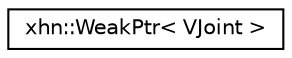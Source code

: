 digraph "Graphical Class Hierarchy"
{
  edge [fontname="Helvetica",fontsize="10",labelfontname="Helvetica",labelfontsize="10"];
  node [fontname="Helvetica",fontsize="10",shape=record];
  rankdir="LR";
  Node1 [label="xhn::WeakPtr\< VJoint \>",height=0.2,width=0.4,color="black", fillcolor="white", style="filled",URL="$classxhn_1_1_weak_ptr.html"];
}
